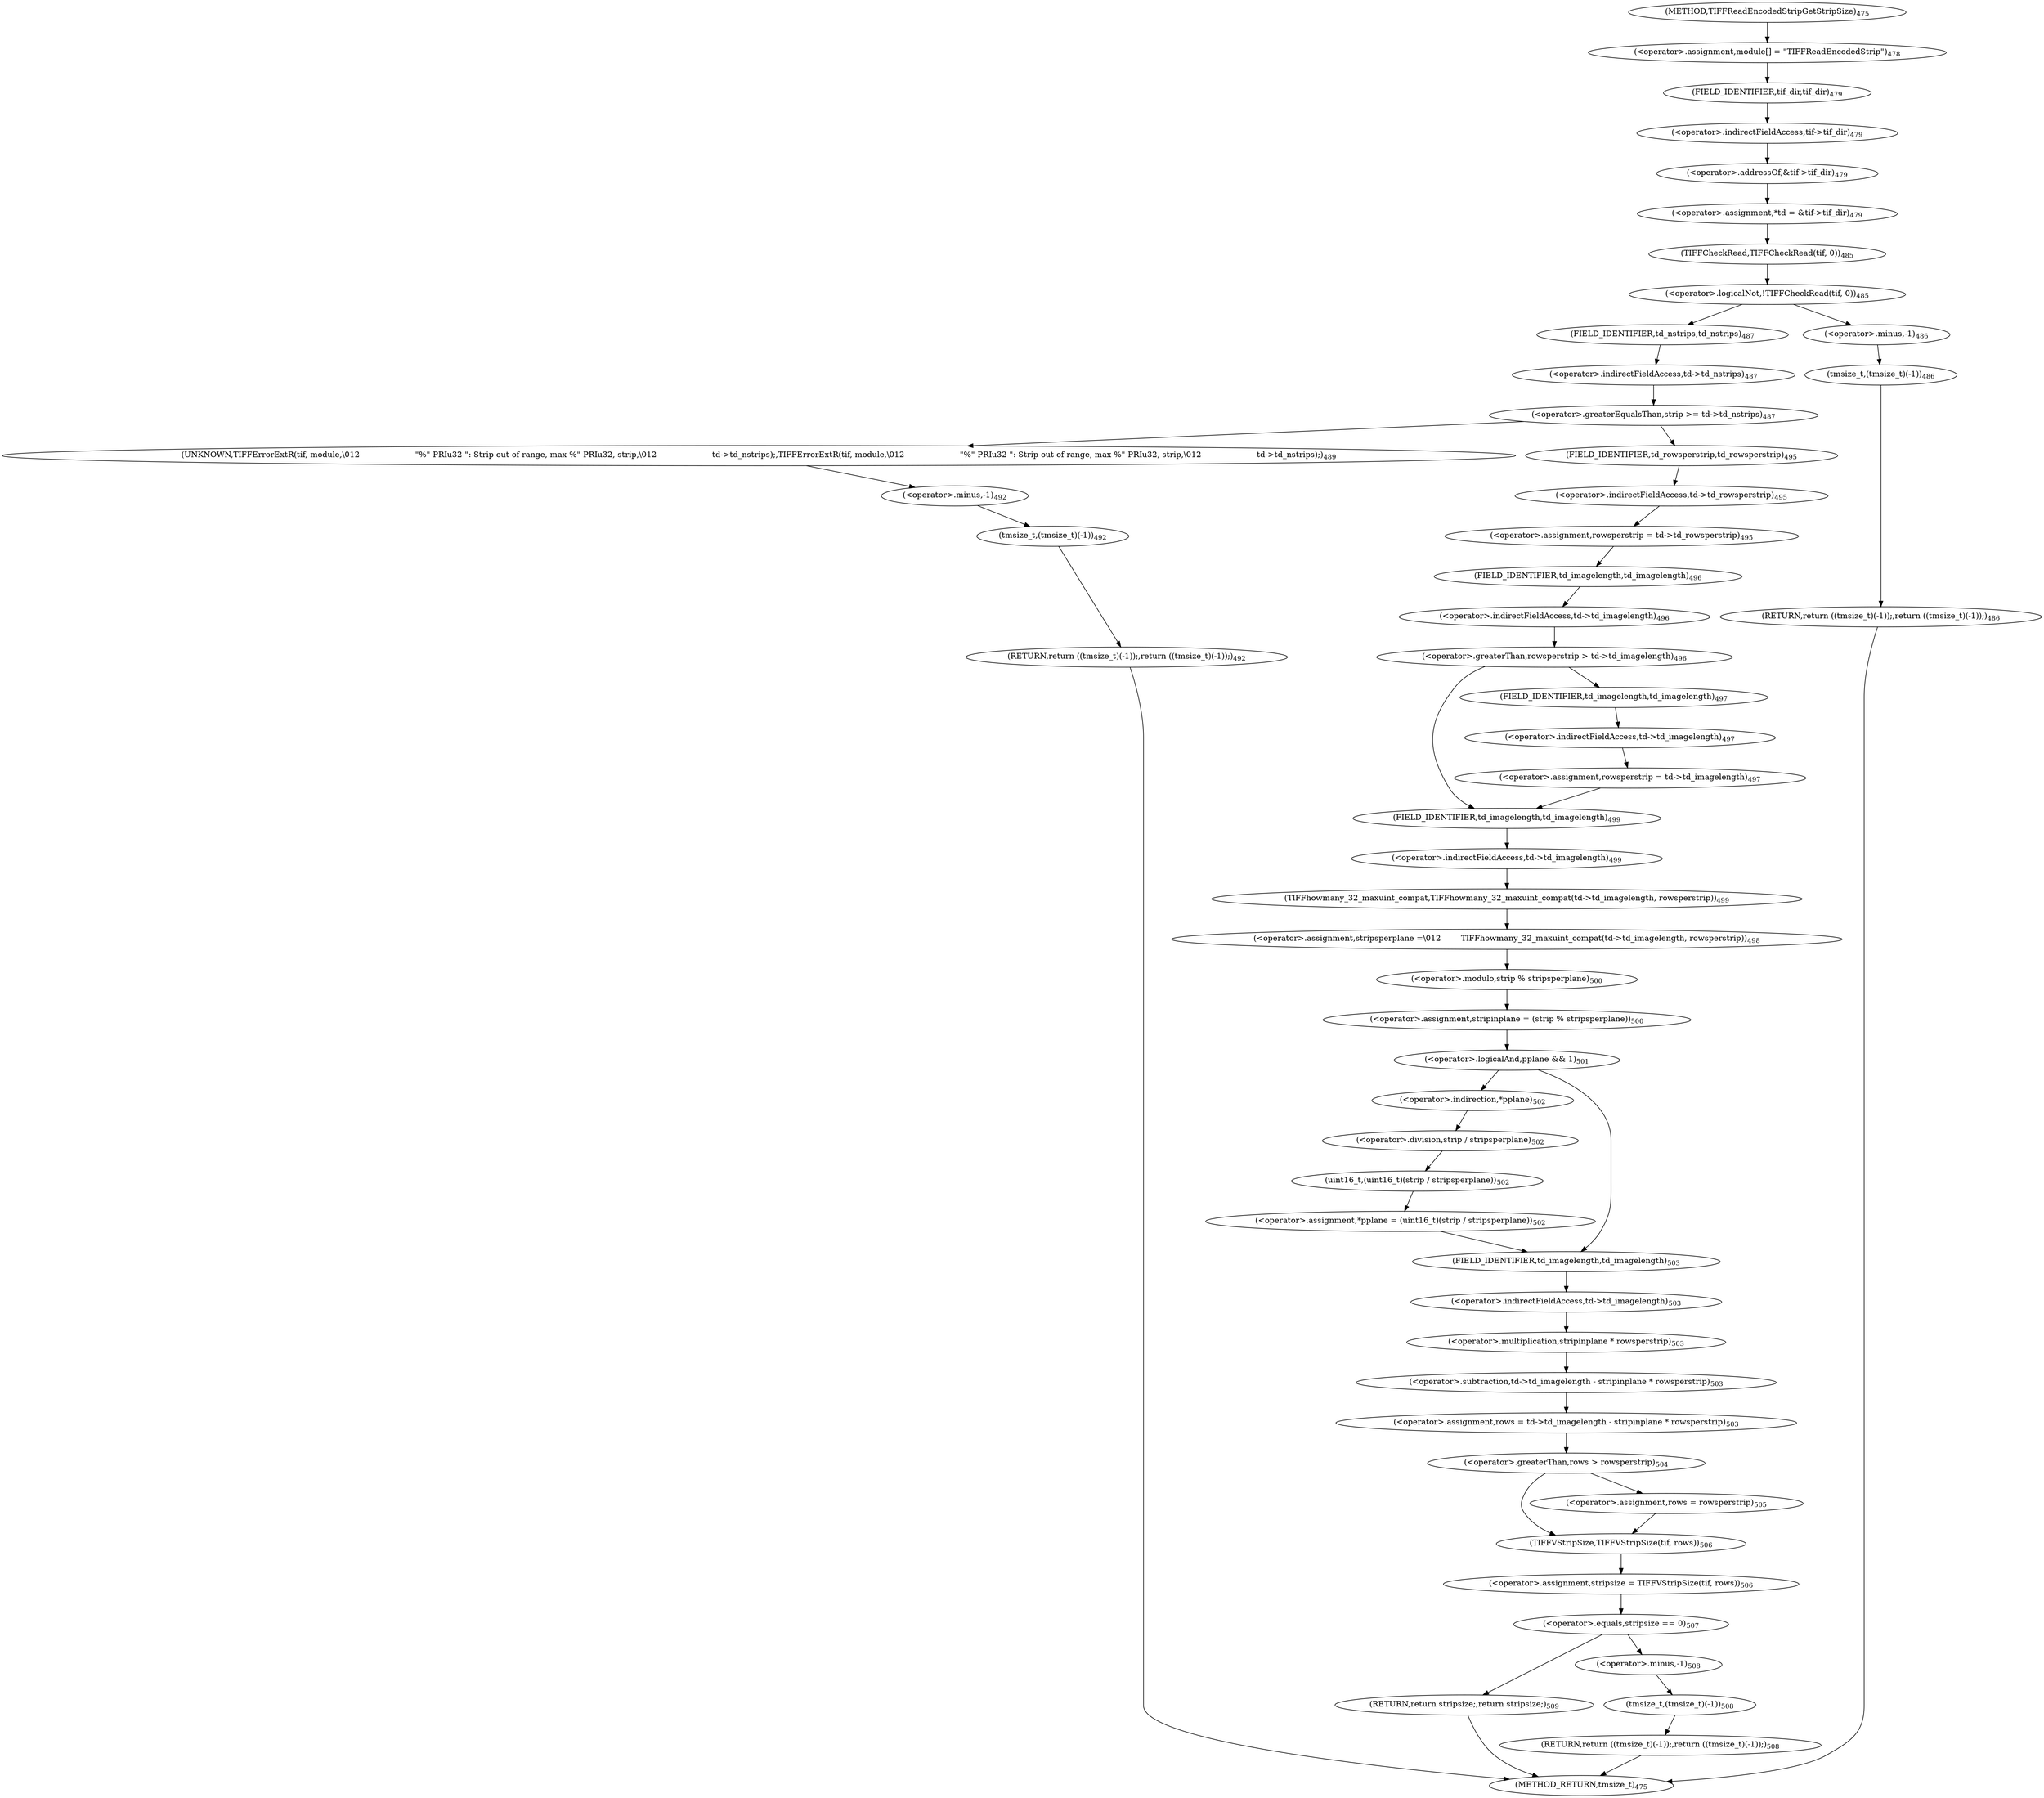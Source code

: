 digraph "TIFFReadEncodedStripGetStripSize" {  
"74822" [label = <(&lt;operator&gt;.assignment,module[] = &quot;TIFFReadEncodedStrip&quot;)<SUB>478</SUB>> ]
"74826" [label = <(&lt;operator&gt;.assignment,*td = &amp;tif-&gt;tif_dir)<SUB>479</SUB>> ]
"74859" [label = <(&lt;operator&gt;.assignment,rowsperstrip = td-&gt;td_rowsperstrip)<SUB>495</SUB>> ]
"74876" [label = <(&lt;operator&gt;.assignment,stripsperplane =\012        TIFFhowmany_32_maxuint_compat(td-&gt;td_imagelength, rowsperstrip))<SUB>498</SUB>> ]
"74883" [label = <(&lt;operator&gt;.assignment,stripinplane = (strip % stripsperplane))<SUB>500</SUB>> ]
"74900" [label = <(&lt;operator&gt;.assignment,rows = td-&gt;td_imagelength - stripinplane * rowsperstrip)<SUB>503</SUB>> ]
"74917" [label = <(&lt;operator&gt;.assignment,stripsize = TIFFVStripSize(tif, rows))<SUB>506</SUB>> ]
"74931" [label = <(RETURN,return stripsize;,return stripsize;)<SUB>509</SUB>> ]
"74828" [label = <(&lt;operator&gt;.addressOf,&amp;tif-&gt;tif_dir)<SUB>479</SUB>> ]
"74838" [label = <(&lt;operator&gt;.logicalNot,!TIFFCheckRead(tif, 0))<SUB>485</SUB>> ]
"74848" [label = <(&lt;operator&gt;.greaterEqualsThan,strip &gt;= td-&gt;td_nstrips)<SUB>487</SUB>> ]
"74861" [label = <(&lt;operator&gt;.indirectFieldAccess,td-&gt;td_rowsperstrip)<SUB>495</SUB>> ]
"74865" [label = <(&lt;operator&gt;.greaterThan,rowsperstrip &gt; td-&gt;td_imagelength)<SUB>496</SUB>> ]
"74878" [label = <(TIFFhowmany_32_maxuint_compat,TIFFhowmany_32_maxuint_compat(td-&gt;td_imagelength, rowsperstrip))<SUB>499</SUB>> ]
"74885" [label = <(&lt;operator&gt;.modulo,strip % stripsperplane)<SUB>500</SUB>> ]
"74889" [label = <(&lt;operator&gt;.logicalAnd,pplane &amp;&amp; 1)<SUB>501</SUB>> ]
"74902" [label = <(&lt;operator&gt;.subtraction,td-&gt;td_imagelength - stripinplane * rowsperstrip)<SUB>503</SUB>> ]
"74910" [label = <(&lt;operator&gt;.greaterThan,rows &gt; rowsperstrip)<SUB>504</SUB>> ]
"74919" [label = <(TIFFVStripSize,TIFFVStripSize(tif, rows))<SUB>506</SUB>> ]
"74923" [label = <(&lt;operator&gt;.equals,stripsize == 0)<SUB>507</SUB>> ]
"74829" [label = <(&lt;operator&gt;.indirectFieldAccess,tif-&gt;tif_dir)<SUB>479</SUB>> ]
"74839" [label = <(TIFFCheckRead,TIFFCheckRead(tif, 0))<SUB>485</SUB>> ]
"74843" [label = <(RETURN,return ((tmsize_t)(-1));,return ((tmsize_t)(-1));)<SUB>486</SUB>> ]
"74850" [label = <(&lt;operator&gt;.indirectFieldAccess,td-&gt;td_nstrips)<SUB>487</SUB>> ]
"74854" [label = <(UNKNOWN,TIFFErrorExtR(tif, module,\012                      &quot;%&quot; PRIu32 &quot;: Strip out of range, max %&quot; PRIu32, strip,\012                      td-&gt;td_nstrips);,TIFFErrorExtR(tif, module,\012                      &quot;%&quot; PRIu32 &quot;: Strip out of range, max %&quot; PRIu32, strip,\012                      td-&gt;td_nstrips);)<SUB>489</SUB>> ]
"74855" [label = <(RETURN,return ((tmsize_t)(-1));,return ((tmsize_t)(-1));)<SUB>492</SUB>> ]
"74863" [label = <(FIELD_IDENTIFIER,td_rowsperstrip,td_rowsperstrip)<SUB>495</SUB>> ]
"74867" [label = <(&lt;operator&gt;.indirectFieldAccess,td-&gt;td_imagelength)<SUB>496</SUB>> ]
"74871" [label = <(&lt;operator&gt;.assignment,rowsperstrip = td-&gt;td_imagelength)<SUB>497</SUB>> ]
"74879" [label = <(&lt;operator&gt;.indirectFieldAccess,td-&gt;td_imagelength)<SUB>499</SUB>> ]
"74893" [label = <(&lt;operator&gt;.assignment,*pplane = (uint16_t)(strip / stripsperplane))<SUB>502</SUB>> ]
"74903" [label = <(&lt;operator&gt;.indirectFieldAccess,td-&gt;td_imagelength)<SUB>503</SUB>> ]
"74906" [label = <(&lt;operator&gt;.multiplication,stripinplane * rowsperstrip)<SUB>503</SUB>> ]
"74914" [label = <(&lt;operator&gt;.assignment,rows = rowsperstrip)<SUB>505</SUB>> ]
"74927" [label = <(RETURN,return ((tmsize_t)(-1));,return ((tmsize_t)(-1));)<SUB>508</SUB>> ]
"74831" [label = <(FIELD_IDENTIFIER,tif_dir,tif_dir)<SUB>479</SUB>> ]
"74844" [label = <(tmsize_t,(tmsize_t)(-1))<SUB>486</SUB>> ]
"74852" [label = <(FIELD_IDENTIFIER,td_nstrips,td_nstrips)<SUB>487</SUB>> ]
"74856" [label = <(tmsize_t,(tmsize_t)(-1))<SUB>492</SUB>> ]
"74869" [label = <(FIELD_IDENTIFIER,td_imagelength,td_imagelength)<SUB>496</SUB>> ]
"74873" [label = <(&lt;operator&gt;.indirectFieldAccess,td-&gt;td_imagelength)<SUB>497</SUB>> ]
"74881" [label = <(FIELD_IDENTIFIER,td_imagelength,td_imagelength)<SUB>499</SUB>> ]
"74894" [label = <(&lt;operator&gt;.indirection,*pplane)<SUB>502</SUB>> ]
"74896" [label = <(uint16_t,(uint16_t)(strip / stripsperplane))<SUB>502</SUB>> ]
"74905" [label = <(FIELD_IDENTIFIER,td_imagelength,td_imagelength)<SUB>503</SUB>> ]
"74928" [label = <(tmsize_t,(tmsize_t)(-1))<SUB>508</SUB>> ]
"74845" [label = <(&lt;operator&gt;.minus,-1)<SUB>486</SUB>> ]
"74857" [label = <(&lt;operator&gt;.minus,-1)<SUB>492</SUB>> ]
"74875" [label = <(FIELD_IDENTIFIER,td_imagelength,td_imagelength)<SUB>497</SUB>> ]
"74897" [label = <(&lt;operator&gt;.division,strip / stripsperplane)<SUB>502</SUB>> ]
"74929" [label = <(&lt;operator&gt;.minus,-1)<SUB>508</SUB>> ]
"74816" [label = <(METHOD,TIFFReadEncodedStripGetStripSize)<SUB>475</SUB>> ]
"74933" [label = <(METHOD_RETURN,tmsize_t)<SUB>475</SUB>> ]
  "74822" -> "74831" 
  "74826" -> "74839" 
  "74859" -> "74869" 
  "74876" -> "74885" 
  "74883" -> "74889" 
  "74900" -> "74910" 
  "74917" -> "74923" 
  "74931" -> "74933" 
  "74828" -> "74826" 
  "74838" -> "74845" 
  "74838" -> "74852" 
  "74848" -> "74854" 
  "74848" -> "74863" 
  "74861" -> "74859" 
  "74865" -> "74875" 
  "74865" -> "74881" 
  "74878" -> "74876" 
  "74885" -> "74883" 
  "74889" -> "74894" 
  "74889" -> "74905" 
  "74902" -> "74900" 
  "74910" -> "74914" 
  "74910" -> "74919" 
  "74919" -> "74917" 
  "74923" -> "74929" 
  "74923" -> "74931" 
  "74829" -> "74828" 
  "74839" -> "74838" 
  "74843" -> "74933" 
  "74850" -> "74848" 
  "74854" -> "74857" 
  "74855" -> "74933" 
  "74863" -> "74861" 
  "74867" -> "74865" 
  "74871" -> "74881" 
  "74879" -> "74878" 
  "74893" -> "74905" 
  "74903" -> "74906" 
  "74906" -> "74902" 
  "74914" -> "74919" 
  "74927" -> "74933" 
  "74831" -> "74829" 
  "74844" -> "74843" 
  "74852" -> "74850" 
  "74856" -> "74855" 
  "74869" -> "74867" 
  "74873" -> "74871" 
  "74881" -> "74879" 
  "74894" -> "74897" 
  "74896" -> "74893" 
  "74905" -> "74903" 
  "74928" -> "74927" 
  "74845" -> "74844" 
  "74857" -> "74856" 
  "74875" -> "74873" 
  "74897" -> "74896" 
  "74929" -> "74928" 
  "74816" -> "74822" 
}
